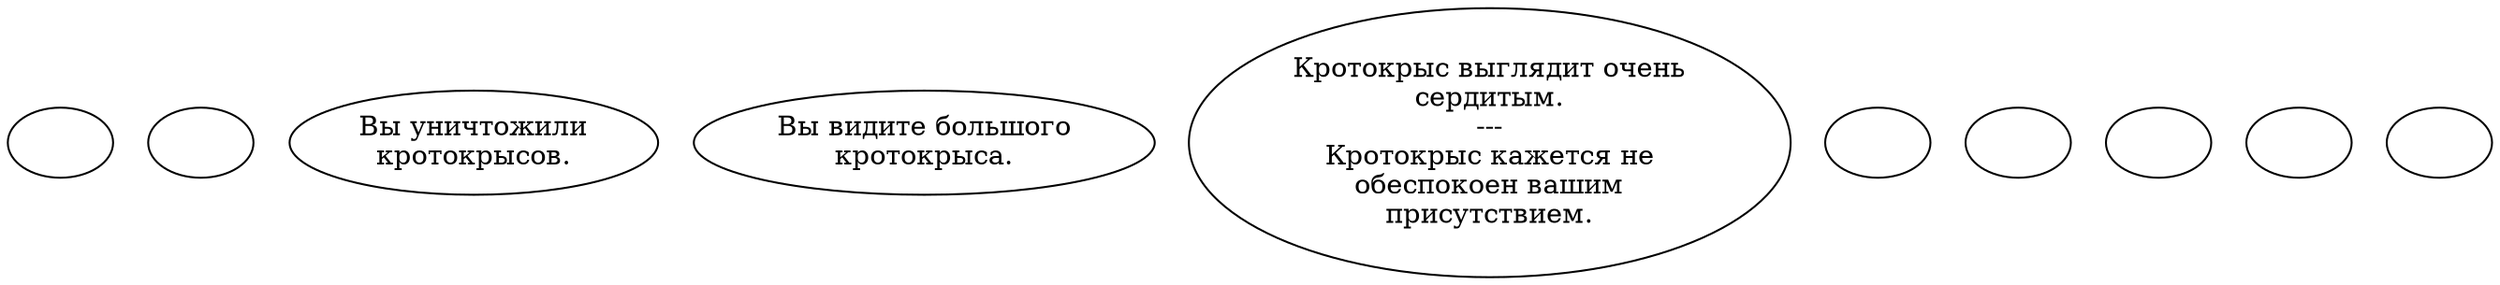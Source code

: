 digraph zclvillrat {
  "start" [style=filled       fillcolor="#FFFFFF"       color="#000000"]
  "start" [label=""]
  "critter_p_proc" [style=filled       fillcolor="#FFFFFF"       color="#000000"]
  "critter_p_proc" [label=""]
  "destroy_p_proc" [style=filled       fillcolor="#FFFFFF"       color="#000000"]
  "destroy_p_proc" [label="Вы уничтожили\nкротокрысов."]
  "look_at_p_proc" [style=filled       fillcolor="#FFFFFF"       color="#000000"]
  "look_at_p_proc" [label="Вы видите большого\nкротокрыса."]
  "description_p_proc" [style=filled       fillcolor="#FFFFFF"       color="#000000"]
  "description_p_proc" [label="Кротокрыс выглядит очень\nсердитым.\n---\nКротокрыс кажется не\nобеспокоен вашим\nприсутствием."]
  "use_skill_on_p_proc" [style=filled       fillcolor="#FFFFFF"       color="#000000"]
  "use_skill_on_p_proc" [label=""]
  "damage_p_proc" [style=filled       fillcolor="#FFFFFF"       color="#000000"]
  "damage_p_proc" [label=""]
  "map_enter_p_proc" [style=filled       fillcolor="#FFFFFF"       color="#000000"]
  "map_enter_p_proc" [label=""]
  "timed_event_p_proc" [style=filled       fillcolor="#FFFFFF"       color="#000000"]
  "timed_event_p_proc" [label=""]
  "use_obj_on_p_proc" [style=filled       fillcolor="#FFFFFF"       color="#000000"]
  "use_obj_on_p_proc" [label=""]
}